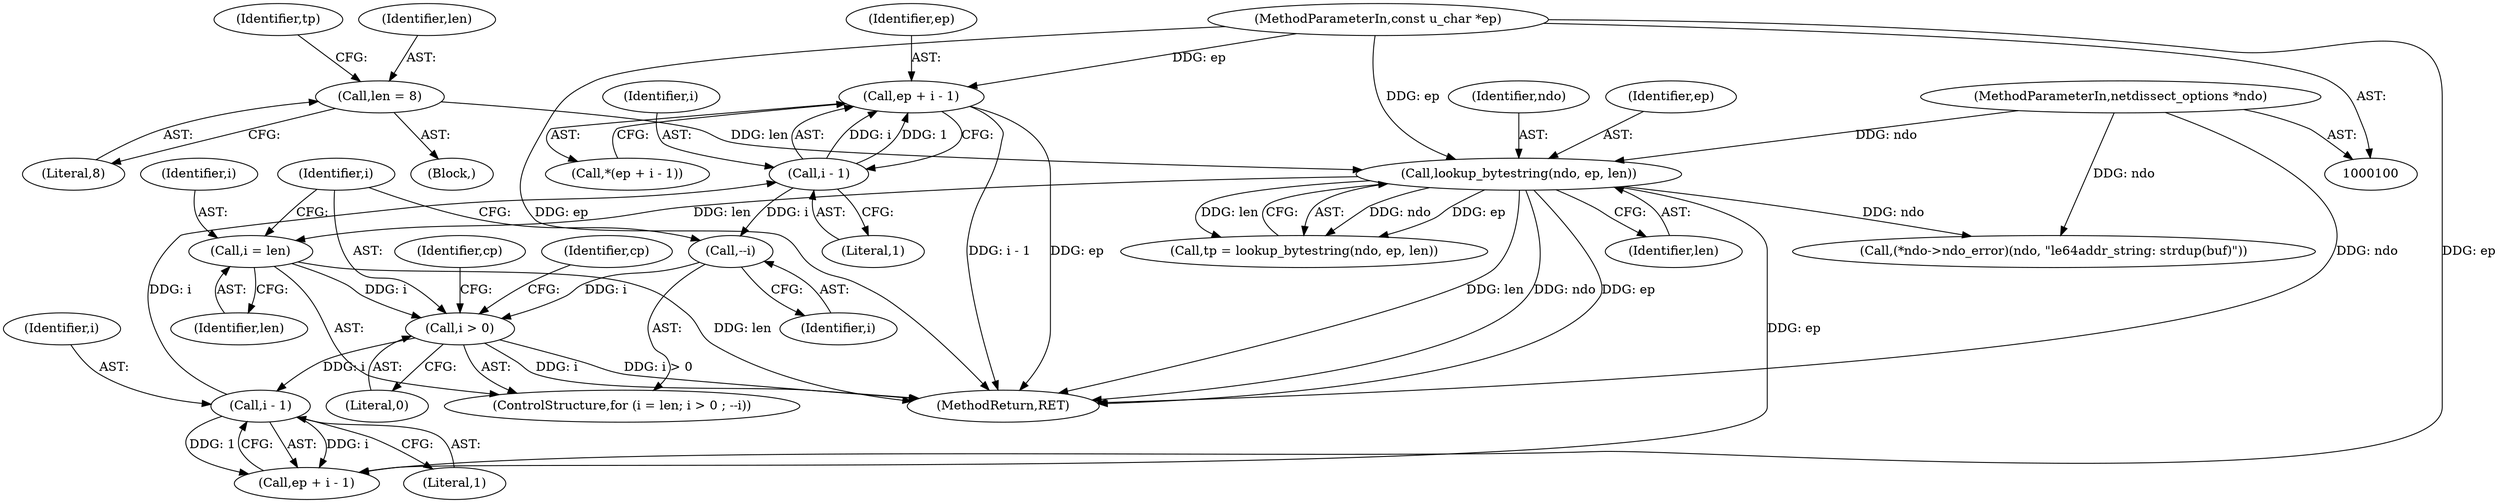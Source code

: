digraph "0_tcpdump_730fc35968c5433b9e2a829779057f4f9495dc51@pointer" {
"1000161" [label="(Call,ep + i - 1)"];
"1000102" [label="(MethodParameterIn,const u_char *ep)"];
"1000163" [label="(Call,i - 1)"];
"1000149" [label="(Call,i - 1)"];
"1000133" [label="(Call,i > 0)"];
"1000136" [label="(Call,--i)"];
"1000130" [label="(Call,i = len)"];
"1000114" [label="(Call,lookup_bytestring(ndo, ep, len))"];
"1000101" [label="(MethodParameterIn,netdissect_options *ndo)"];
"1000105" [label="(Call,len = 8)"];
"1000131" [label="(Identifier,i)"];
"1000173" [label="(Identifier,cp)"];
"1000117" [label="(Identifier,len)"];
"1000137" [label="(Identifier,i)"];
"1000103" [label="(Block,)"];
"1000151" [label="(Literal,1)"];
"1000102" [label="(MethodParameterIn,const u_char *ep)"];
"1000150" [label="(Identifier,i)"];
"1000106" [label="(Identifier,len)"];
"1000101" [label="(MethodParameterIn,netdissect_options *ndo)"];
"1000163" [label="(Call,i - 1)"];
"1000130" [label="(Call,i = len)"];
"1000162" [label="(Identifier,ep)"];
"1000136" [label="(Call,--i)"];
"1000115" [label="(Identifier,ndo)"];
"1000190" [label="(Call,(*ndo->ndo_error)(ndo, \"le64addr_string: strdup(buf)\"))"];
"1000132" [label="(Identifier,len)"];
"1000160" [label="(Call,*(ep + i - 1))"];
"1000165" [label="(Literal,1)"];
"1000134" [label="(Identifier,i)"];
"1000135" [label="(Literal,0)"];
"1000114" [label="(Call,lookup_bytestring(ndo, ep, len))"];
"1000113" [label="(Identifier,tp)"];
"1000105" [label="(Call,len = 8)"];
"1000133" [label="(Call,i > 0)"];
"1000147" [label="(Call,ep + i - 1)"];
"1000164" [label="(Identifier,i)"];
"1000149" [label="(Call,i - 1)"];
"1000112" [label="(Call,tp = lookup_bytestring(ndo, ep, len))"];
"1000142" [label="(Identifier,cp)"];
"1000116" [label="(Identifier,ep)"];
"1000161" [label="(Call,ep + i - 1)"];
"1000107" [label="(Literal,8)"];
"1000197" [label="(MethodReturn,RET)"];
"1000129" [label="(ControlStructure,for (i = len; i > 0 ; --i))"];
"1000161" -> "1000160"  [label="AST: "];
"1000161" -> "1000163"  [label="CFG: "];
"1000162" -> "1000161"  [label="AST: "];
"1000163" -> "1000161"  [label="AST: "];
"1000160" -> "1000161"  [label="CFG: "];
"1000161" -> "1000197"  [label="DDG: i - 1"];
"1000161" -> "1000197"  [label="DDG: ep"];
"1000102" -> "1000161"  [label="DDG: ep"];
"1000163" -> "1000161"  [label="DDG: i"];
"1000163" -> "1000161"  [label="DDG: 1"];
"1000102" -> "1000100"  [label="AST: "];
"1000102" -> "1000197"  [label="DDG: ep"];
"1000102" -> "1000114"  [label="DDG: ep"];
"1000102" -> "1000147"  [label="DDG: ep"];
"1000163" -> "1000165"  [label="CFG: "];
"1000164" -> "1000163"  [label="AST: "];
"1000165" -> "1000163"  [label="AST: "];
"1000163" -> "1000136"  [label="DDG: i"];
"1000149" -> "1000163"  [label="DDG: i"];
"1000149" -> "1000147"  [label="AST: "];
"1000149" -> "1000151"  [label="CFG: "];
"1000150" -> "1000149"  [label="AST: "];
"1000151" -> "1000149"  [label="AST: "];
"1000147" -> "1000149"  [label="CFG: "];
"1000149" -> "1000147"  [label="DDG: i"];
"1000149" -> "1000147"  [label="DDG: 1"];
"1000133" -> "1000149"  [label="DDG: i"];
"1000133" -> "1000129"  [label="AST: "];
"1000133" -> "1000135"  [label="CFG: "];
"1000134" -> "1000133"  [label="AST: "];
"1000135" -> "1000133"  [label="AST: "];
"1000142" -> "1000133"  [label="CFG: "];
"1000173" -> "1000133"  [label="CFG: "];
"1000133" -> "1000197"  [label="DDG: i"];
"1000133" -> "1000197"  [label="DDG: i > 0"];
"1000136" -> "1000133"  [label="DDG: i"];
"1000130" -> "1000133"  [label="DDG: i"];
"1000136" -> "1000129"  [label="AST: "];
"1000136" -> "1000137"  [label="CFG: "];
"1000137" -> "1000136"  [label="AST: "];
"1000134" -> "1000136"  [label="CFG: "];
"1000130" -> "1000129"  [label="AST: "];
"1000130" -> "1000132"  [label="CFG: "];
"1000131" -> "1000130"  [label="AST: "];
"1000132" -> "1000130"  [label="AST: "];
"1000134" -> "1000130"  [label="CFG: "];
"1000130" -> "1000197"  [label="DDG: len"];
"1000114" -> "1000130"  [label="DDG: len"];
"1000114" -> "1000112"  [label="AST: "];
"1000114" -> "1000117"  [label="CFG: "];
"1000115" -> "1000114"  [label="AST: "];
"1000116" -> "1000114"  [label="AST: "];
"1000117" -> "1000114"  [label="AST: "];
"1000112" -> "1000114"  [label="CFG: "];
"1000114" -> "1000197"  [label="DDG: len"];
"1000114" -> "1000197"  [label="DDG: ndo"];
"1000114" -> "1000197"  [label="DDG: ep"];
"1000114" -> "1000112"  [label="DDG: ndo"];
"1000114" -> "1000112"  [label="DDG: ep"];
"1000114" -> "1000112"  [label="DDG: len"];
"1000101" -> "1000114"  [label="DDG: ndo"];
"1000105" -> "1000114"  [label="DDG: len"];
"1000114" -> "1000147"  [label="DDG: ep"];
"1000114" -> "1000190"  [label="DDG: ndo"];
"1000101" -> "1000100"  [label="AST: "];
"1000101" -> "1000197"  [label="DDG: ndo"];
"1000101" -> "1000190"  [label="DDG: ndo"];
"1000105" -> "1000103"  [label="AST: "];
"1000105" -> "1000107"  [label="CFG: "];
"1000106" -> "1000105"  [label="AST: "];
"1000107" -> "1000105"  [label="AST: "];
"1000113" -> "1000105"  [label="CFG: "];
}
